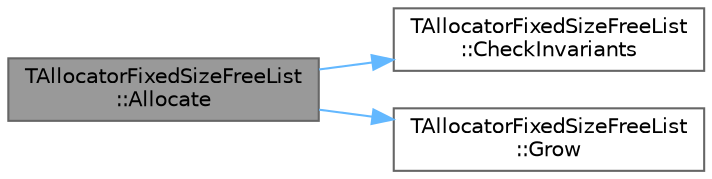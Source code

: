 digraph "TAllocatorFixedSizeFreeList::Allocate"
{
 // INTERACTIVE_SVG=YES
 // LATEX_PDF_SIZE
  bgcolor="transparent";
  edge [fontname=Helvetica,fontsize=10,labelfontname=Helvetica,labelfontsize=10];
  node [fontname=Helvetica,fontsize=10,shape=box,height=0.2,width=0.4];
  rankdir="LR";
  Node1 [id="Node000001",label="TAllocatorFixedSizeFreeList\l::Allocate",height=0.2,width=0.4,color="gray40", fillcolor="grey60", style="filled", fontcolor="black",tooltip="Allocates one element from the free list."];
  Node1 -> Node2 [id="edge1_Node000001_Node000002",color="steelblue1",style="solid",tooltip=" "];
  Node2 [id="Node000002",label="TAllocatorFixedSizeFreeList\l::CheckInvariants",height=0.2,width=0.4,color="grey40", fillcolor="white", style="filled",URL="$d2/dff/classTAllocatorFixedSizeFreeList.html#ab98ad779a7eec7a6fc5ca928b1078040",tooltip=" "];
  Node1 -> Node3 [id="edge2_Node000001_Node000003",color="steelblue1",style="solid",tooltip=" "];
  Node3 [id="Node000003",label="TAllocatorFixedSizeFreeList\l::Grow",height=0.2,width=0.4,color="grey40", fillcolor="white", style="filled",URL="$d2/dff/classTAllocatorFixedSizeFreeList.html#a27557ec29c0648d785bcf541a8b44156",tooltip="Grows the free list by a specific number of elements."];
}

